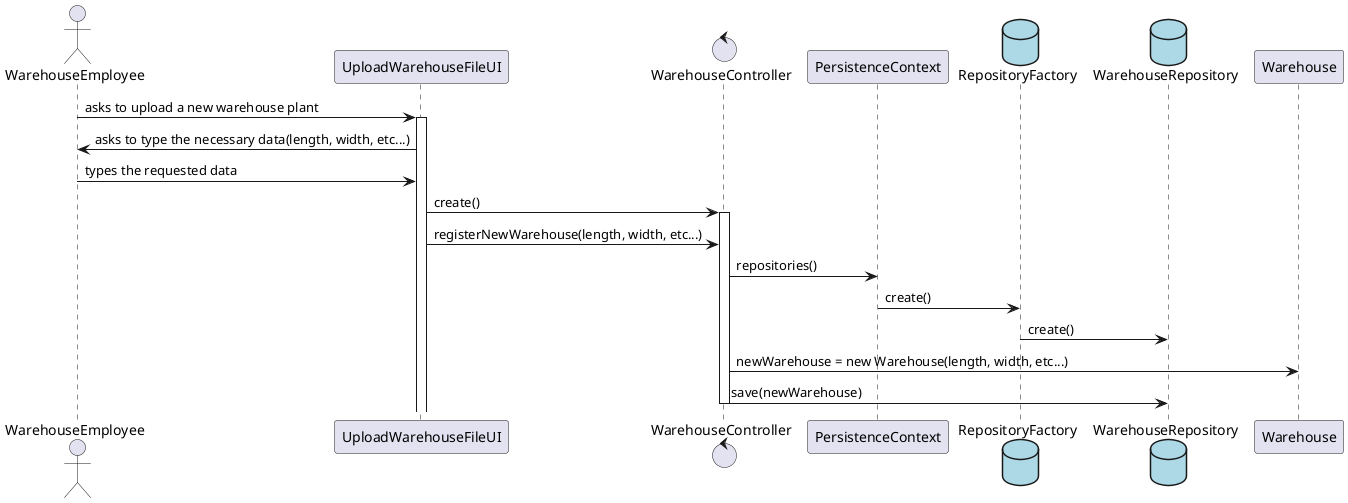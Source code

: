 @startuml
'https://plantuml.com/class-diagram

actor WarehouseEmployee

WarehouseEmployee -> UploadWarehouseFileUI : asks to upload a new warehouse plant

activate UploadWarehouseFileUI
UploadWarehouseFileUI -> WarehouseEmployee : asks to type the necessary data(length, width, etc...)

WarehouseEmployee -> UploadWarehouseFileUI : types the requested data

control WarehouseController
UploadWarehouseFileUI -> WarehouseController : create()

activate WarehouseController
UploadWarehouseFileUI -> WarehouseController : registerNewWarehouse(length, width, etc...)

WarehouseController -> PersistenceContext : repositories()

database RepositoryFactory #lightblue
PersistenceContext -> RepositoryFactory : create()

database WarehouseRepository #lightblue
RepositoryFactory -> WarehouseRepository : create()

WarehouseController -> Warehouse : newWarehouse = new Warehouse(length, width, etc...)

WarehouseController -> WarehouseRepository : save(newWarehouse)
deactivate WarehouseController
@enduml